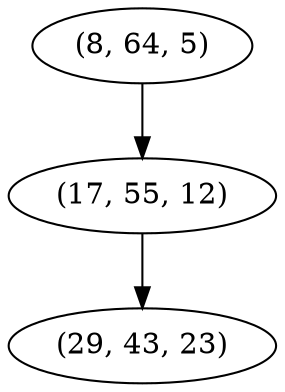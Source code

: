 digraph tree {
    "(8, 64, 5)";
    "(17, 55, 12)";
    "(29, 43, 23)";
    "(8, 64, 5)" -> "(17, 55, 12)";
    "(17, 55, 12)" -> "(29, 43, 23)";
}
